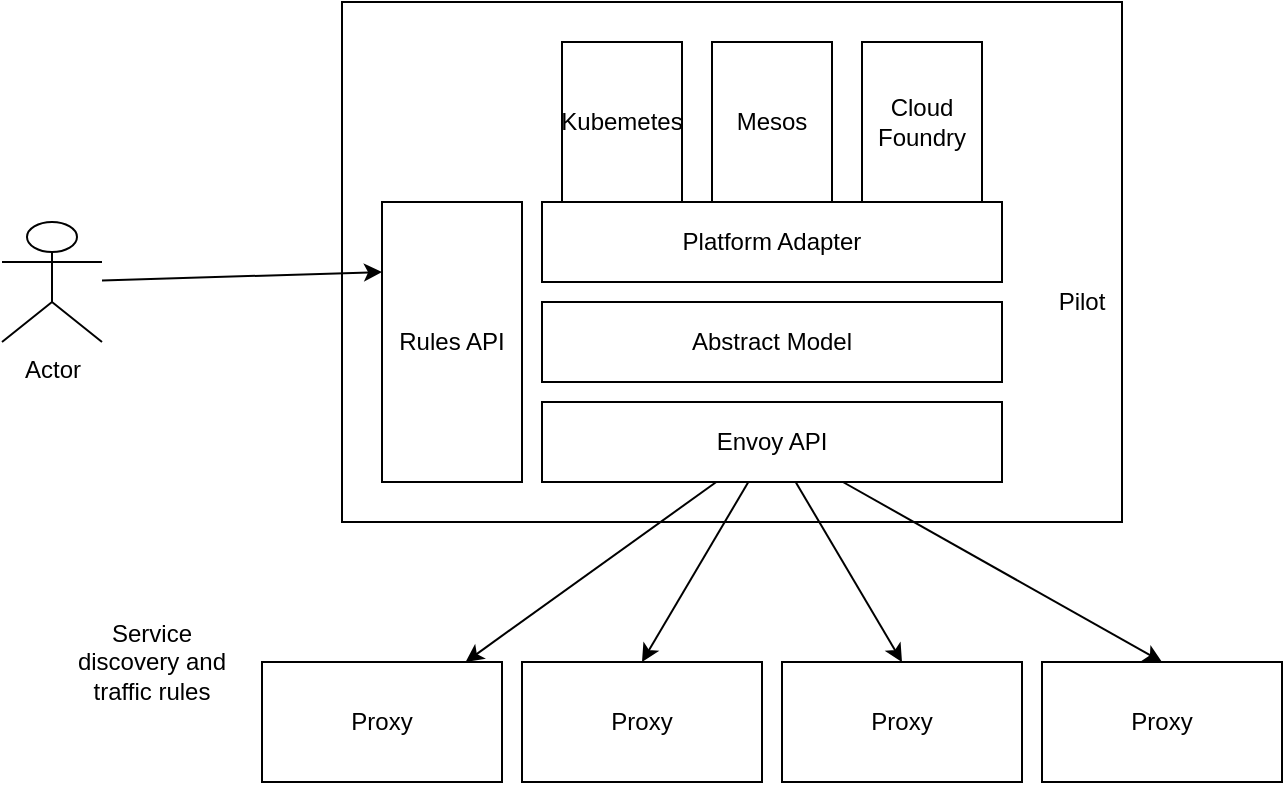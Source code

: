 <mxfile version="12.6.5" type="device"><diagram id="XzVEeo4ndZfqq6ThfYGE" name="Page-1"><mxGraphModel dx="1024" dy="592" grid="1" gridSize="10" guides="1" tooltips="1" connect="1" arrows="1" fold="1" page="1" pageScale="1" pageWidth="2339" pageHeight="3300" math="0" shadow="0"><root><mxCell id="0"/><mxCell id="1" parent="0"/><mxCell id="Iyvp2BwIBkLpwsD-pjZQ-1" value="" style="rounded=0;whiteSpace=wrap;html=1;" vertex="1" parent="1"><mxGeometry x="270" y="210" width="390" height="260" as="geometry"/></mxCell><mxCell id="Iyvp2BwIBkLpwsD-pjZQ-3" value="Rules API" style="rounded=0;whiteSpace=wrap;html=1;" vertex="1" parent="1"><mxGeometry x="290" y="310" width="70" height="140" as="geometry"/></mxCell><mxCell id="Iyvp2BwIBkLpwsD-pjZQ-4" value="Abstract Model" style="rounded=0;whiteSpace=wrap;html=1;" vertex="1" parent="1"><mxGeometry x="370" y="360" width="230" height="40" as="geometry"/></mxCell><mxCell id="Iyvp2BwIBkLpwsD-pjZQ-15" style="rounded=0;orthogonalLoop=1;jettySize=auto;html=1;" edge="1" parent="1" source="Iyvp2BwIBkLpwsD-pjZQ-5" target="Iyvp2BwIBkLpwsD-pjZQ-11"><mxGeometry relative="1" as="geometry"/></mxCell><mxCell id="Iyvp2BwIBkLpwsD-pjZQ-16" style="edgeStyle=none;rounded=0;orthogonalLoop=1;jettySize=auto;html=1;entryX=0.5;entryY=0;entryDx=0;entryDy=0;" edge="1" parent="1" source="Iyvp2BwIBkLpwsD-pjZQ-5" target="Iyvp2BwIBkLpwsD-pjZQ-12"><mxGeometry relative="1" as="geometry"/></mxCell><mxCell id="Iyvp2BwIBkLpwsD-pjZQ-17" style="edgeStyle=none;rounded=0;orthogonalLoop=1;jettySize=auto;html=1;entryX=0.5;entryY=0;entryDx=0;entryDy=0;" edge="1" parent="1" source="Iyvp2BwIBkLpwsD-pjZQ-5" target="Iyvp2BwIBkLpwsD-pjZQ-13"><mxGeometry relative="1" as="geometry"/></mxCell><mxCell id="Iyvp2BwIBkLpwsD-pjZQ-18" style="edgeStyle=none;rounded=0;orthogonalLoop=1;jettySize=auto;html=1;entryX=0.5;entryY=0;entryDx=0;entryDy=0;" edge="1" parent="1" source="Iyvp2BwIBkLpwsD-pjZQ-5" target="Iyvp2BwIBkLpwsD-pjZQ-14"><mxGeometry relative="1" as="geometry"/></mxCell><mxCell id="Iyvp2BwIBkLpwsD-pjZQ-5" value="Envoy API" style="rounded=0;whiteSpace=wrap;html=1;" vertex="1" parent="1"><mxGeometry x="370" y="410" width="230" height="40" as="geometry"/></mxCell><mxCell id="Iyvp2BwIBkLpwsD-pjZQ-6" value="Platform Adapter" style="rounded=0;whiteSpace=wrap;html=1;" vertex="1" parent="1"><mxGeometry x="370" y="310" width="230" height="40" as="geometry"/></mxCell><mxCell id="Iyvp2BwIBkLpwsD-pjZQ-7" value="Kubemetes" style="rounded=0;whiteSpace=wrap;html=1;" vertex="1" parent="1"><mxGeometry x="380" y="230" width="60" height="80" as="geometry"/></mxCell><mxCell id="Iyvp2BwIBkLpwsD-pjZQ-8" value="Mesos" style="rounded=0;whiteSpace=wrap;html=1;" vertex="1" parent="1"><mxGeometry x="455" y="230" width="60" height="80" as="geometry"/></mxCell><mxCell id="Iyvp2BwIBkLpwsD-pjZQ-9" value="Cloud&lt;br&gt;Foundry" style="rounded=0;whiteSpace=wrap;html=1;" vertex="1" parent="1"><mxGeometry x="530" y="230" width="60" height="80" as="geometry"/></mxCell><mxCell id="Iyvp2BwIBkLpwsD-pjZQ-10" value="Pilot" style="text;html=1;strokeColor=none;fillColor=none;align=center;verticalAlign=middle;whiteSpace=wrap;rounded=0;" vertex="1" parent="1"><mxGeometry x="620" y="350" width="40" height="20" as="geometry"/></mxCell><mxCell id="Iyvp2BwIBkLpwsD-pjZQ-11" value="Proxy" style="rounded=0;whiteSpace=wrap;html=1;" vertex="1" parent="1"><mxGeometry x="230" y="540" width="120" height="60" as="geometry"/></mxCell><mxCell id="Iyvp2BwIBkLpwsD-pjZQ-12" value="Proxy" style="rounded=0;whiteSpace=wrap;html=1;" vertex="1" parent="1"><mxGeometry x="360" y="540" width="120" height="60" as="geometry"/></mxCell><mxCell id="Iyvp2BwIBkLpwsD-pjZQ-13" value="Proxy" style="rounded=0;whiteSpace=wrap;html=1;" vertex="1" parent="1"><mxGeometry x="490" y="540" width="120" height="60" as="geometry"/></mxCell><mxCell id="Iyvp2BwIBkLpwsD-pjZQ-14" value="Proxy" style="rounded=0;whiteSpace=wrap;html=1;" vertex="1" parent="1"><mxGeometry x="620" y="540" width="120" height="60" as="geometry"/></mxCell><mxCell id="Iyvp2BwIBkLpwsD-pjZQ-19" value="Service discovery and traffic rules" style="text;html=1;strokeColor=none;fillColor=none;align=center;verticalAlign=middle;whiteSpace=wrap;rounded=0;" vertex="1" parent="1"><mxGeometry x="130" y="500" width="90" height="80" as="geometry"/></mxCell><mxCell id="Iyvp2BwIBkLpwsD-pjZQ-21" style="edgeStyle=none;rounded=0;orthogonalLoop=1;jettySize=auto;html=1;entryX=0;entryY=0.25;entryDx=0;entryDy=0;" edge="1" parent="1" source="Iyvp2BwIBkLpwsD-pjZQ-20" target="Iyvp2BwIBkLpwsD-pjZQ-3"><mxGeometry relative="1" as="geometry"/></mxCell><mxCell id="Iyvp2BwIBkLpwsD-pjZQ-20" value="Actor" style="shape=umlActor;verticalLabelPosition=bottom;labelBackgroundColor=#ffffff;verticalAlign=top;html=1;outlineConnect=0;" vertex="1" parent="1"><mxGeometry x="100" y="320" width="50" height="60" as="geometry"/></mxCell></root></mxGraphModel></diagram></mxfile>